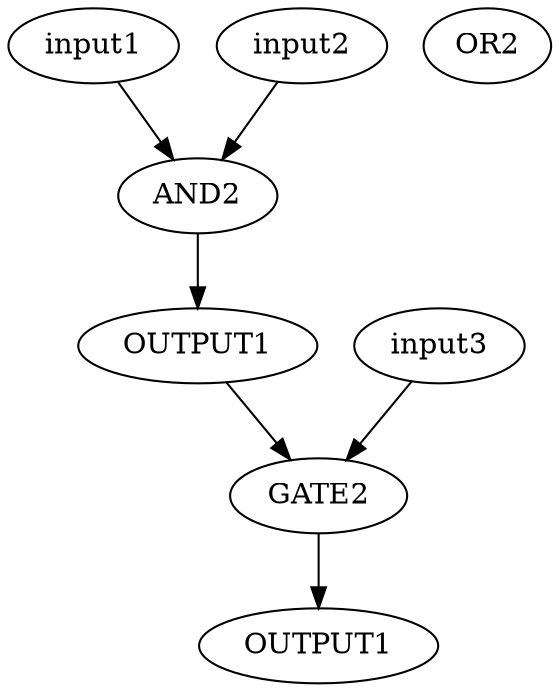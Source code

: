 Digraph testand1 {
    A [label="input1"]; #input A
    B [label="input2"]; //input B
    C [label="input3"]; //input B
    GATE1 [label="AND2" sel="sel2"];
    E2 [label="OR2"];
    O1 [label="OUTPUT1"];
    O2 [label="OUTPUT1"];
    A->GATE1->O1;
    B->GATE1;
    O1->GATE2->O2;
    C->GATE2;
}
